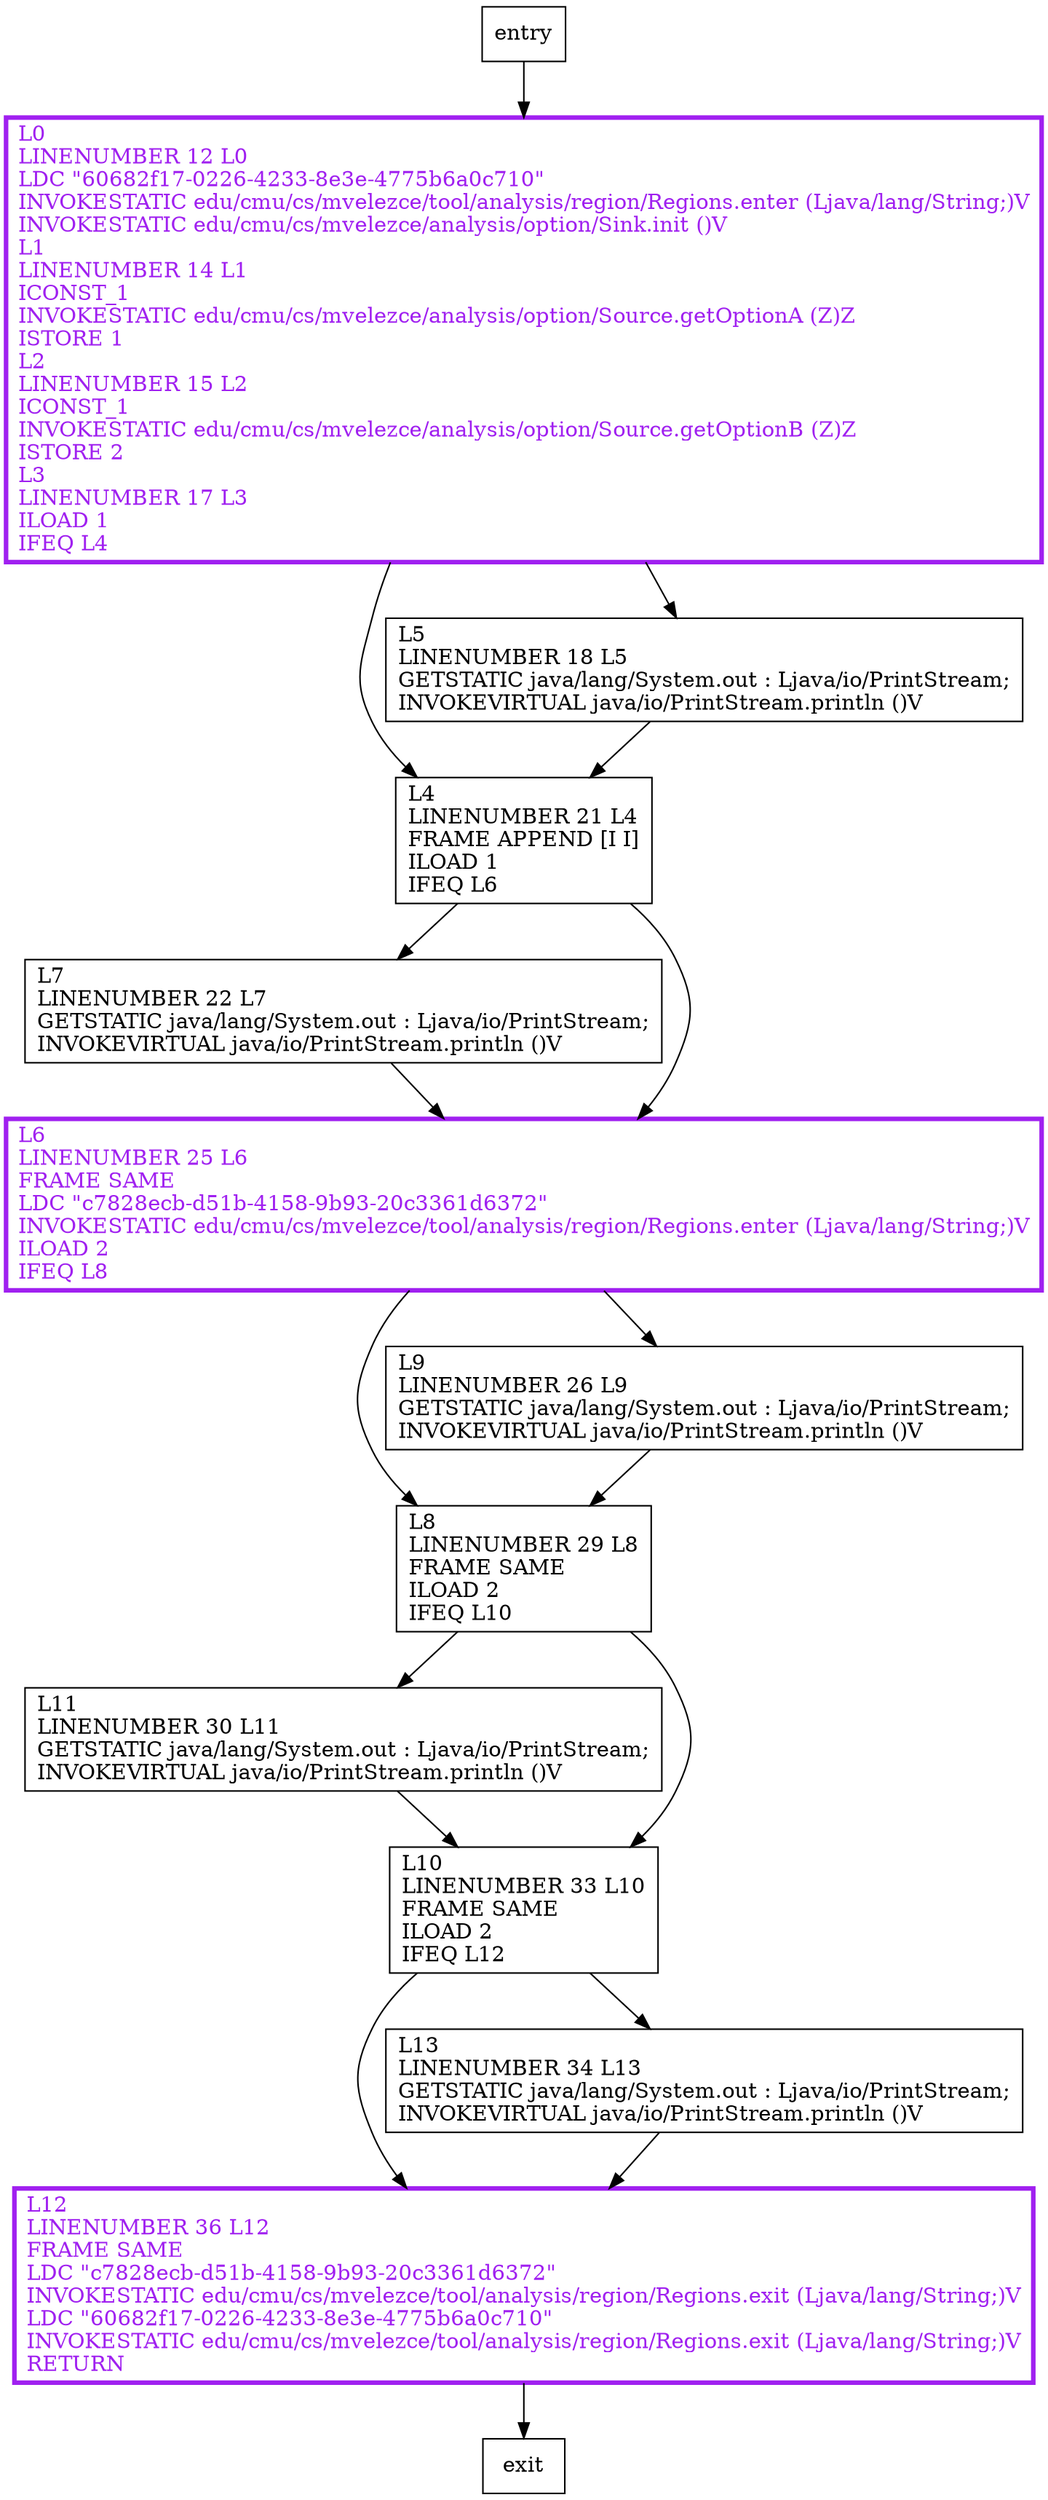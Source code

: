 digraph main {
node [shape=record];
691563449 [label="L7\lLINENUMBER 22 L7\lGETSTATIC java/lang/System.out : Ljava/io/PrintStream;\lINVOKEVIRTUAL java/io/PrintStream.println ()V\l"];
52976864 [label="L6\lLINENUMBER 25 L6\lFRAME SAME\lLDC \"c7828ecb-d51b-4158-9b93-20c3361d6372\"\lINVOKESTATIC edu/cmu/cs/mvelezce/tool/analysis/region/Regions.enter (Ljava/lang/String;)V\lILOAD 2\lIFEQ L8\l"];
909975233 [label="L8\lLINENUMBER 29 L8\lFRAME SAME\lILOAD 2\lIFEQ L10\l"];
1703887541 [label="L4\lLINENUMBER 21 L4\lFRAME APPEND [I I]\lILOAD 1\lIFEQ L6\l"];
1688173552 [label="L11\lLINENUMBER 30 L11\lGETSTATIC java/lang/System.out : Ljava/io/PrintStream;\lINVOKEVIRTUAL java/io/PrintStream.println ()V\l"];
792382485 [label="L5\lLINENUMBER 18 L5\lGETSTATIC java/lang/System.out : Ljava/io/PrintStream;\lINVOKEVIRTUAL java/io/PrintStream.println ()V\l"];
973781684 [label="L12\lLINENUMBER 36 L12\lFRAME SAME\lLDC \"c7828ecb-d51b-4158-9b93-20c3361d6372\"\lINVOKESTATIC edu/cmu/cs/mvelezce/tool/analysis/region/Regions.exit (Ljava/lang/String;)V\lLDC \"60682f17-0226-4233-8e3e-4775b6a0c710\"\lINVOKESTATIC edu/cmu/cs/mvelezce/tool/analysis/region/Regions.exit (Ljava/lang/String;)V\lRETURN\l"];
77172236 [label="L13\lLINENUMBER 34 L13\lGETSTATIC java/lang/System.out : Ljava/io/PrintStream;\lINVOKEVIRTUAL java/io/PrintStream.println ()V\l"];
235977768 [label="L10\lLINENUMBER 33 L10\lFRAME SAME\lILOAD 2\lIFEQ L12\l"];
370644385 [label="L0\lLINENUMBER 12 L0\lLDC \"60682f17-0226-4233-8e3e-4775b6a0c710\"\lINVOKESTATIC edu/cmu/cs/mvelezce/tool/analysis/region/Regions.enter (Ljava/lang/String;)V\lINVOKESTATIC edu/cmu/cs/mvelezce/analysis/option/Sink.init ()V\lL1\lLINENUMBER 14 L1\lICONST_1\lINVOKESTATIC edu/cmu/cs/mvelezce/analysis/option/Source.getOptionA (Z)Z\lISTORE 1\lL2\lLINENUMBER 15 L2\lICONST_1\lINVOKESTATIC edu/cmu/cs/mvelezce/analysis/option/Source.getOptionB (Z)Z\lISTORE 2\lL3\lLINENUMBER 17 L3\lILOAD 1\lIFEQ L4\l"];
1327380087 [label="L9\lLINENUMBER 26 L9\lGETSTATIC java/lang/System.out : Ljava/io/PrintStream;\lINVOKEVIRTUAL java/io/PrintStream.println ()V\l"];
entry;
exit;
52976864 -> 909975233;
52976864 -> 1327380087;
909975233 -> 1688173552;
909975233 -> 235977768;
370644385 -> 1703887541;
370644385 -> 792382485;
691563449 -> 52976864;
entry -> 370644385;
1703887541 -> 691563449;
1703887541 -> 52976864;
1688173552 -> 235977768;
792382485 -> 1703887541;
973781684 -> exit;
77172236 -> 973781684;
235977768 -> 973781684;
235977768 -> 77172236;
1327380087 -> 909975233;
52976864[fontcolor="purple", penwidth=3, color="purple"];
973781684[fontcolor="purple", penwidth=3, color="purple"];
370644385[fontcolor="purple", penwidth=3, color="purple"];
}

